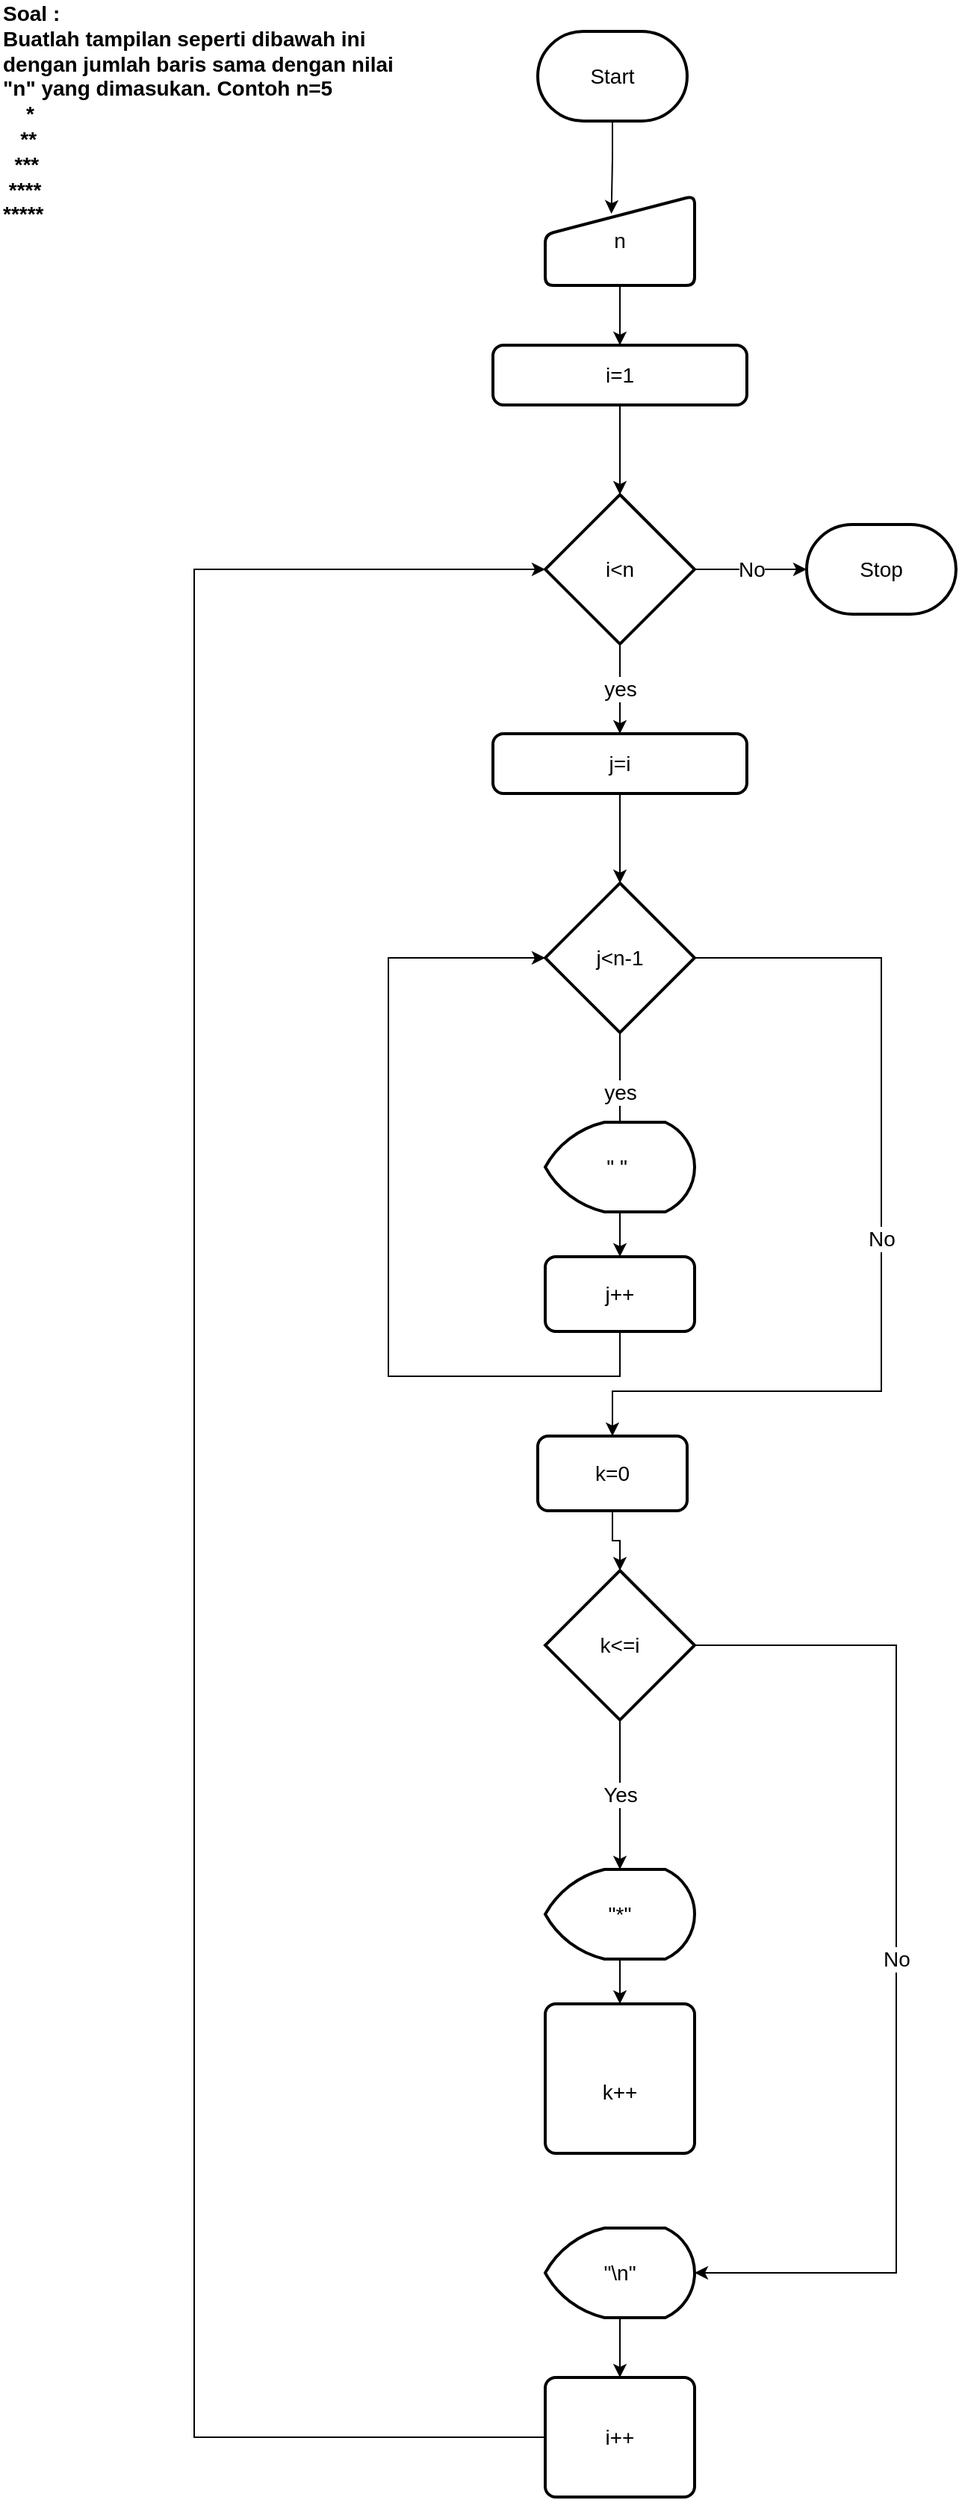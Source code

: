 <mxfile version="20.3.0" type="device"><diagram id="e6DZMCLWn--r9HJb2ryo" name="Page-1"><mxGraphModel dx="1036" dy="2080" grid="1" gridSize="10" guides="1" tooltips="1" connect="1" arrows="1" fold="1" page="1" pageScale="1" pageWidth="850" pageHeight="1100" math="0" shadow="0"><root><mxCell id="0"/><mxCell id="1" parent="0"/><mxCell id="j0m44R5n92u7Xzgbke4k-1" value="&lt;font style=&quot;font-size: 14px;&quot;&gt;&lt;b&gt;Soal :&lt;br&gt;Buatlah tampilan seperti dibawah ini dengan jumlah baris sama dengan nilai &quot;n&quot; yang dimasukan. Contoh n=5&lt;br&gt;&amp;nbsp; &amp;nbsp; *&lt;br&gt;&amp;nbsp; &amp;nbsp;**&lt;br&gt;&amp;nbsp; ***&lt;br&gt;&amp;nbsp;****&lt;br&gt;*****&lt;/b&gt;&lt;/font&gt;" style="text;html=1;strokeColor=none;fillColor=none;align=left;verticalAlign=middle;whiteSpace=wrap;rounded=0;" vertex="1" parent="1"><mxGeometry x="10" y="-20" width="280" height="130" as="geometry"/></mxCell><mxCell id="j0m44R5n92u7Xzgbke4k-5" style="edgeStyle=orthogonalEdgeStyle;rounded=0;orthogonalLoop=1;jettySize=auto;html=1;entryX=0.443;entryY=0.2;entryDx=0;entryDy=0;entryPerimeter=0;fontSize=14;" edge="1" parent="1" source="j0m44R5n92u7Xzgbke4k-3" target="j0m44R5n92u7Xzgbke4k-4"><mxGeometry relative="1" as="geometry"/></mxCell><mxCell id="j0m44R5n92u7Xzgbke4k-3" value="Start" style="strokeWidth=2;html=1;shape=mxgraph.flowchart.terminator;whiteSpace=wrap;fontSize=14;" vertex="1" parent="1"><mxGeometry x="370" y="-10" width="100" height="60" as="geometry"/></mxCell><mxCell id="j0m44R5n92u7Xzgbke4k-29" value="" style="edgeStyle=orthogonalEdgeStyle;rounded=0;orthogonalLoop=1;jettySize=auto;html=1;fontSize=14;" edge="1" parent="1" source="j0m44R5n92u7Xzgbke4k-4" target="j0m44R5n92u7Xzgbke4k-6"><mxGeometry relative="1" as="geometry"/></mxCell><mxCell id="j0m44R5n92u7Xzgbke4k-4" value="n" style="html=1;strokeWidth=2;shape=manualInput;whiteSpace=wrap;rounded=1;size=26;arcSize=11;fontSize=14;" vertex="1" parent="1"><mxGeometry x="375" y="100" width="100" height="60" as="geometry"/></mxCell><mxCell id="j0m44R5n92u7Xzgbke4k-28" style="edgeStyle=orthogonalEdgeStyle;rounded=0;orthogonalLoop=1;jettySize=auto;html=1;entryX=0.5;entryY=0;entryDx=0;entryDy=0;entryPerimeter=0;fontSize=14;" edge="1" parent="1" source="j0m44R5n92u7Xzgbke4k-6" target="j0m44R5n92u7Xzgbke4k-7"><mxGeometry relative="1" as="geometry"/></mxCell><mxCell id="j0m44R5n92u7Xzgbke4k-6" value="i=1" style="rounded=1;whiteSpace=wrap;html=1;absoluteArcSize=1;arcSize=14;strokeWidth=2;fontSize=14;" vertex="1" parent="1"><mxGeometry x="340" y="200" width="170" height="40" as="geometry"/></mxCell><mxCell id="j0m44R5n92u7Xzgbke4k-9" value="No" style="edgeStyle=orthogonalEdgeStyle;rounded=0;orthogonalLoop=1;jettySize=auto;html=1;fontSize=14;" edge="1" parent="1" source="j0m44R5n92u7Xzgbke4k-7" target="j0m44R5n92u7Xzgbke4k-8"><mxGeometry relative="1" as="geometry"/></mxCell><mxCell id="j0m44R5n92u7Xzgbke4k-13" value="yes" style="edgeStyle=orthogonalEdgeStyle;rounded=0;orthogonalLoop=1;jettySize=auto;html=1;fontSize=14;" edge="1" parent="1" source="j0m44R5n92u7Xzgbke4k-7" target="j0m44R5n92u7Xzgbke4k-11"><mxGeometry relative="1" as="geometry"/></mxCell><mxCell id="j0m44R5n92u7Xzgbke4k-7" value="i&amp;lt;n" style="strokeWidth=2;html=1;shape=mxgraph.flowchart.decision;whiteSpace=wrap;fontSize=14;" vertex="1" parent="1"><mxGeometry x="375" y="300" width="100" height="100" as="geometry"/></mxCell><mxCell id="j0m44R5n92u7Xzgbke4k-8" value="Stop" style="strokeWidth=2;html=1;shape=mxgraph.flowchart.terminator;whiteSpace=wrap;fontSize=14;" vertex="1" parent="1"><mxGeometry x="550" y="320" width="100" height="60" as="geometry"/></mxCell><mxCell id="j0m44R5n92u7Xzgbke4k-14" value="" style="edgeStyle=orthogonalEdgeStyle;rounded=0;orthogonalLoop=1;jettySize=auto;html=1;fontSize=14;" edge="1" parent="1" source="j0m44R5n92u7Xzgbke4k-11" target="j0m44R5n92u7Xzgbke4k-12"><mxGeometry relative="1" as="geometry"/></mxCell><mxCell id="j0m44R5n92u7Xzgbke4k-11" value="j=i" style="rounded=1;whiteSpace=wrap;html=1;absoluteArcSize=1;arcSize=14;strokeWidth=2;fontSize=14;" vertex="1" parent="1"><mxGeometry x="340" y="460" width="170" height="40" as="geometry"/></mxCell><mxCell id="j0m44R5n92u7Xzgbke4k-16" value="yes" style="edgeStyle=orthogonalEdgeStyle;rounded=0;orthogonalLoop=1;jettySize=auto;html=1;fontSize=14;" edge="1" parent="1" source="j0m44R5n92u7Xzgbke4k-12" target="j0m44R5n92u7Xzgbke4k-15"><mxGeometry x="-0.467" relative="1" as="geometry"><mxPoint as="offset"/></mxGeometry></mxCell><mxCell id="j0m44R5n92u7Xzgbke4k-24" value="No" style="edgeStyle=orthogonalEdgeStyle;rounded=0;orthogonalLoop=1;jettySize=auto;html=1;fontSize=14;entryX=0.5;entryY=0;entryDx=0;entryDy=0;" edge="1" parent="1" source="j0m44R5n92u7Xzgbke4k-12" target="j0m44R5n92u7Xzgbke4k-19"><mxGeometry relative="1" as="geometry"><mxPoint x="430" y="880" as="targetPoint"/><Array as="points"><mxPoint x="600" y="610"/><mxPoint x="600" y="900"/><mxPoint x="420" y="900"/></Array></mxGeometry></mxCell><mxCell id="j0m44R5n92u7Xzgbke4k-12" value="j&amp;lt;n-1" style="strokeWidth=2;html=1;shape=mxgraph.flowchart.decision;whiteSpace=wrap;fontSize=14;" vertex="1" parent="1"><mxGeometry x="375" y="560" width="100" height="100" as="geometry"/></mxCell><mxCell id="j0m44R5n92u7Xzgbke4k-18" style="edgeStyle=orthogonalEdgeStyle;rounded=0;orthogonalLoop=1;jettySize=auto;html=1;fontSize=14;entryX=0;entryY=0.5;entryDx=0;entryDy=0;entryPerimeter=0;" edge="1" parent="1" source="j0m44R5n92u7Xzgbke4k-15" target="j0m44R5n92u7Xzgbke4k-12"><mxGeometry relative="1" as="geometry"><mxPoint x="270" y="680" as="targetPoint"/><Array as="points"><mxPoint x="425" y="890"/><mxPoint x="270" y="890"/><mxPoint x="270" y="610"/></Array></mxGeometry></mxCell><mxCell id="j0m44R5n92u7Xzgbke4k-15" value="j++" style="rounded=1;whiteSpace=wrap;html=1;absoluteArcSize=1;arcSize=14;strokeWidth=2;fontSize=14;" vertex="1" parent="1"><mxGeometry x="375" y="810" width="100" height="50" as="geometry"/></mxCell><mxCell id="j0m44R5n92u7Xzgbke4k-23" value="" style="edgeStyle=orthogonalEdgeStyle;rounded=0;orthogonalLoop=1;jettySize=auto;html=1;fontSize=14;" edge="1" parent="1" source="j0m44R5n92u7Xzgbke4k-19" target="j0m44R5n92u7Xzgbke4k-20"><mxGeometry relative="1" as="geometry"/></mxCell><mxCell id="j0m44R5n92u7Xzgbke4k-19" value="k=0" style="rounded=1;whiteSpace=wrap;html=1;absoluteArcSize=1;arcSize=14;strokeWidth=2;fontSize=14;" vertex="1" parent="1"><mxGeometry x="370" y="930" width="100" height="50" as="geometry"/></mxCell><mxCell id="j0m44R5n92u7Xzgbke4k-22" value="Yes" style="edgeStyle=orthogonalEdgeStyle;rounded=0;orthogonalLoop=1;jettySize=auto;html=1;fontSize=14;entryX=0.5;entryY=0;entryDx=0;entryDy=0;entryPerimeter=0;" edge="1" parent="1" source="j0m44R5n92u7Xzgbke4k-20" target="j0m44R5n92u7Xzgbke4k-30"><mxGeometry relative="1" as="geometry"><mxPoint x="430" y="1180" as="targetPoint"/><Array as="points"/></mxGeometry></mxCell><mxCell id="j0m44R5n92u7Xzgbke4k-26" value="No" style="edgeStyle=orthogonalEdgeStyle;rounded=0;orthogonalLoop=1;jettySize=auto;html=1;fontSize=14;entryX=1;entryY=0.5;entryDx=0;entryDy=0;entryPerimeter=0;" edge="1" parent="1" source="j0m44R5n92u7Xzgbke4k-20" target="j0m44R5n92u7Xzgbke4k-33"><mxGeometry relative="1" as="geometry"><mxPoint x="480" y="1490" as="targetPoint"/><Array as="points"><mxPoint x="610" y="1070"/><mxPoint x="610" y="1490"/></Array></mxGeometry></mxCell><mxCell id="j0m44R5n92u7Xzgbke4k-20" value="k&amp;lt;=i" style="strokeWidth=2;html=1;shape=mxgraph.flowchart.decision;whiteSpace=wrap;fontSize=14;" vertex="1" parent="1"><mxGeometry x="375" y="1020" width="100" height="100" as="geometry"/></mxCell><mxCell id="j0m44R5n92u7Xzgbke4k-21" value="&lt;br&gt;k++" style="rounded=1;whiteSpace=wrap;html=1;absoluteArcSize=1;arcSize=14;strokeWidth=2;fontSize=14;" vertex="1" parent="1"><mxGeometry x="375" y="1310" width="100" height="100" as="geometry"/></mxCell><mxCell id="j0m44R5n92u7Xzgbke4k-27" style="edgeStyle=orthogonalEdgeStyle;rounded=0;orthogonalLoop=1;jettySize=auto;html=1;fontSize=14;entryX=0;entryY=0.5;entryDx=0;entryDy=0;entryPerimeter=0;exitX=0;exitY=0.5;exitDx=0;exitDy=0;" edge="1" parent="1" source="j0m44R5n92u7Xzgbke4k-34" target="j0m44R5n92u7Xzgbke4k-7"><mxGeometry relative="1" as="geometry"><mxPoint x="350" y="340" as="targetPoint"/><mxPoint x="370" y="1600" as="sourcePoint"/><Array as="points"><mxPoint x="140" y="1600"/><mxPoint x="140" y="350"/></Array></mxGeometry></mxCell><mxCell id="j0m44R5n92u7Xzgbke4k-32" value="" style="edgeStyle=orthogonalEdgeStyle;rounded=0;orthogonalLoop=1;jettySize=auto;html=1;fontSize=14;" edge="1" parent="1" source="j0m44R5n92u7Xzgbke4k-30" target="j0m44R5n92u7Xzgbke4k-21"><mxGeometry relative="1" as="geometry"/></mxCell><mxCell id="j0m44R5n92u7Xzgbke4k-30" value="&quot;*&quot;" style="strokeWidth=2;html=1;shape=mxgraph.flowchart.display;whiteSpace=wrap;fontSize=14;" vertex="1" parent="1"><mxGeometry x="375" y="1220" width="100" height="60" as="geometry"/></mxCell><mxCell id="j0m44R5n92u7Xzgbke4k-35" value="" style="edgeStyle=orthogonalEdgeStyle;rounded=0;orthogonalLoop=1;jettySize=auto;html=1;fontSize=14;" edge="1" parent="1" source="j0m44R5n92u7Xzgbke4k-33" target="j0m44R5n92u7Xzgbke4k-34"><mxGeometry relative="1" as="geometry"/></mxCell><mxCell id="j0m44R5n92u7Xzgbke4k-33" value="&quot;\n&quot;" style="strokeWidth=2;html=1;shape=mxgraph.flowchart.display;whiteSpace=wrap;fontSize=14;" vertex="1" parent="1"><mxGeometry x="375" y="1460" width="100" height="60" as="geometry"/></mxCell><mxCell id="j0m44R5n92u7Xzgbke4k-34" value="i++" style="rounded=1;whiteSpace=wrap;html=1;absoluteArcSize=1;arcSize=14;strokeWidth=2;fontSize=14;" vertex="1" parent="1"><mxGeometry x="375" y="1560" width="100" height="80" as="geometry"/></mxCell><mxCell id="j0m44R5n92u7Xzgbke4k-37" value="&quot; &quot;&amp;nbsp;" style="strokeWidth=2;html=1;shape=mxgraph.flowchart.display;whiteSpace=wrap;fontSize=14;" vertex="1" parent="1"><mxGeometry x="375" y="720" width="100" height="60" as="geometry"/></mxCell></root></mxGraphModel></diagram></mxfile>